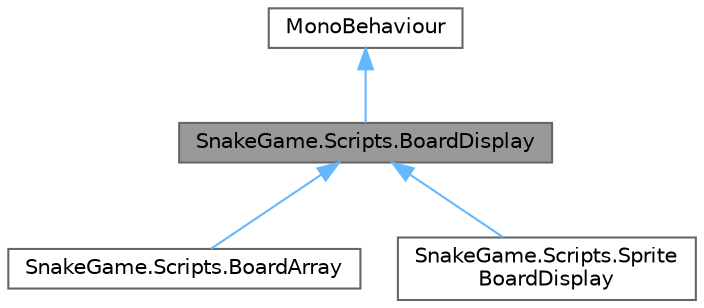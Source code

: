 digraph "SnakeGame.Scripts.BoardDisplay"
{
 // LATEX_PDF_SIZE
  bgcolor="transparent";
  edge [fontname=Helvetica,fontsize=10,labelfontname=Helvetica,labelfontsize=10];
  node [fontname=Helvetica,fontsize=10,shape=box,height=0.2,width=0.4];
  Node1 [id="Node000001",label="SnakeGame.Scripts.BoardDisplay",height=0.2,width=0.4,color="gray40", fillcolor="grey60", style="filled", fontcolor="black",tooltip="Abstract class for displaying the game board."];
  Node2 -> Node1 [id="edge1_Node000001_Node000002",dir="back",color="steelblue1",style="solid",tooltip=" "];
  Node2 [id="Node000002",label="MonoBehaviour",height=0.2,width=0.4,color="gray40", fillcolor="white", style="filled",tooltip=" "];
  Node1 -> Node3 [id="edge2_Node000001_Node000003",dir="back",color="steelblue1",style="solid",tooltip=" "];
  Node3 [id="Node000003",label="SnakeGame.Scripts.BoardArray",height=0.2,width=0.4,color="gray40", fillcolor="white", style="filled",URL="$class_snake_game_1_1_scripts_1_1_board_array.html",tooltip="Represents the game board as an array of cells."];
  Node1 -> Node4 [id="edge3_Node000001_Node000004",dir="back",color="steelblue1",style="solid",tooltip=" "];
  Node4 [id="Node000004",label="SnakeGame.Scripts.Sprite\lBoardDisplay",height=0.2,width=0.4,color="gray40", fillcolor="white", style="filled",tooltip=" "];
}
